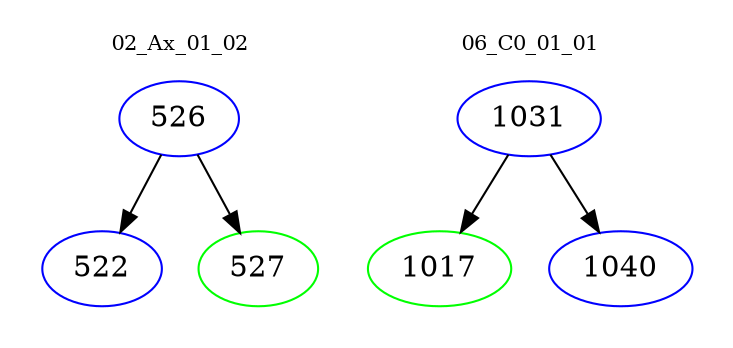 digraph{
subgraph cluster_0 {
color = white
label = "02_Ax_01_02";
fontsize=10;
T0_526 [label="526", color="blue"]
T0_526 -> T0_522 [color="black"]
T0_522 [label="522", color="blue"]
T0_526 -> T0_527 [color="black"]
T0_527 [label="527", color="green"]
}
subgraph cluster_1 {
color = white
label = "06_C0_01_01";
fontsize=10;
T1_1031 [label="1031", color="blue"]
T1_1031 -> T1_1017 [color="black"]
T1_1017 [label="1017", color="green"]
T1_1031 -> T1_1040 [color="black"]
T1_1040 [label="1040", color="blue"]
}
}
